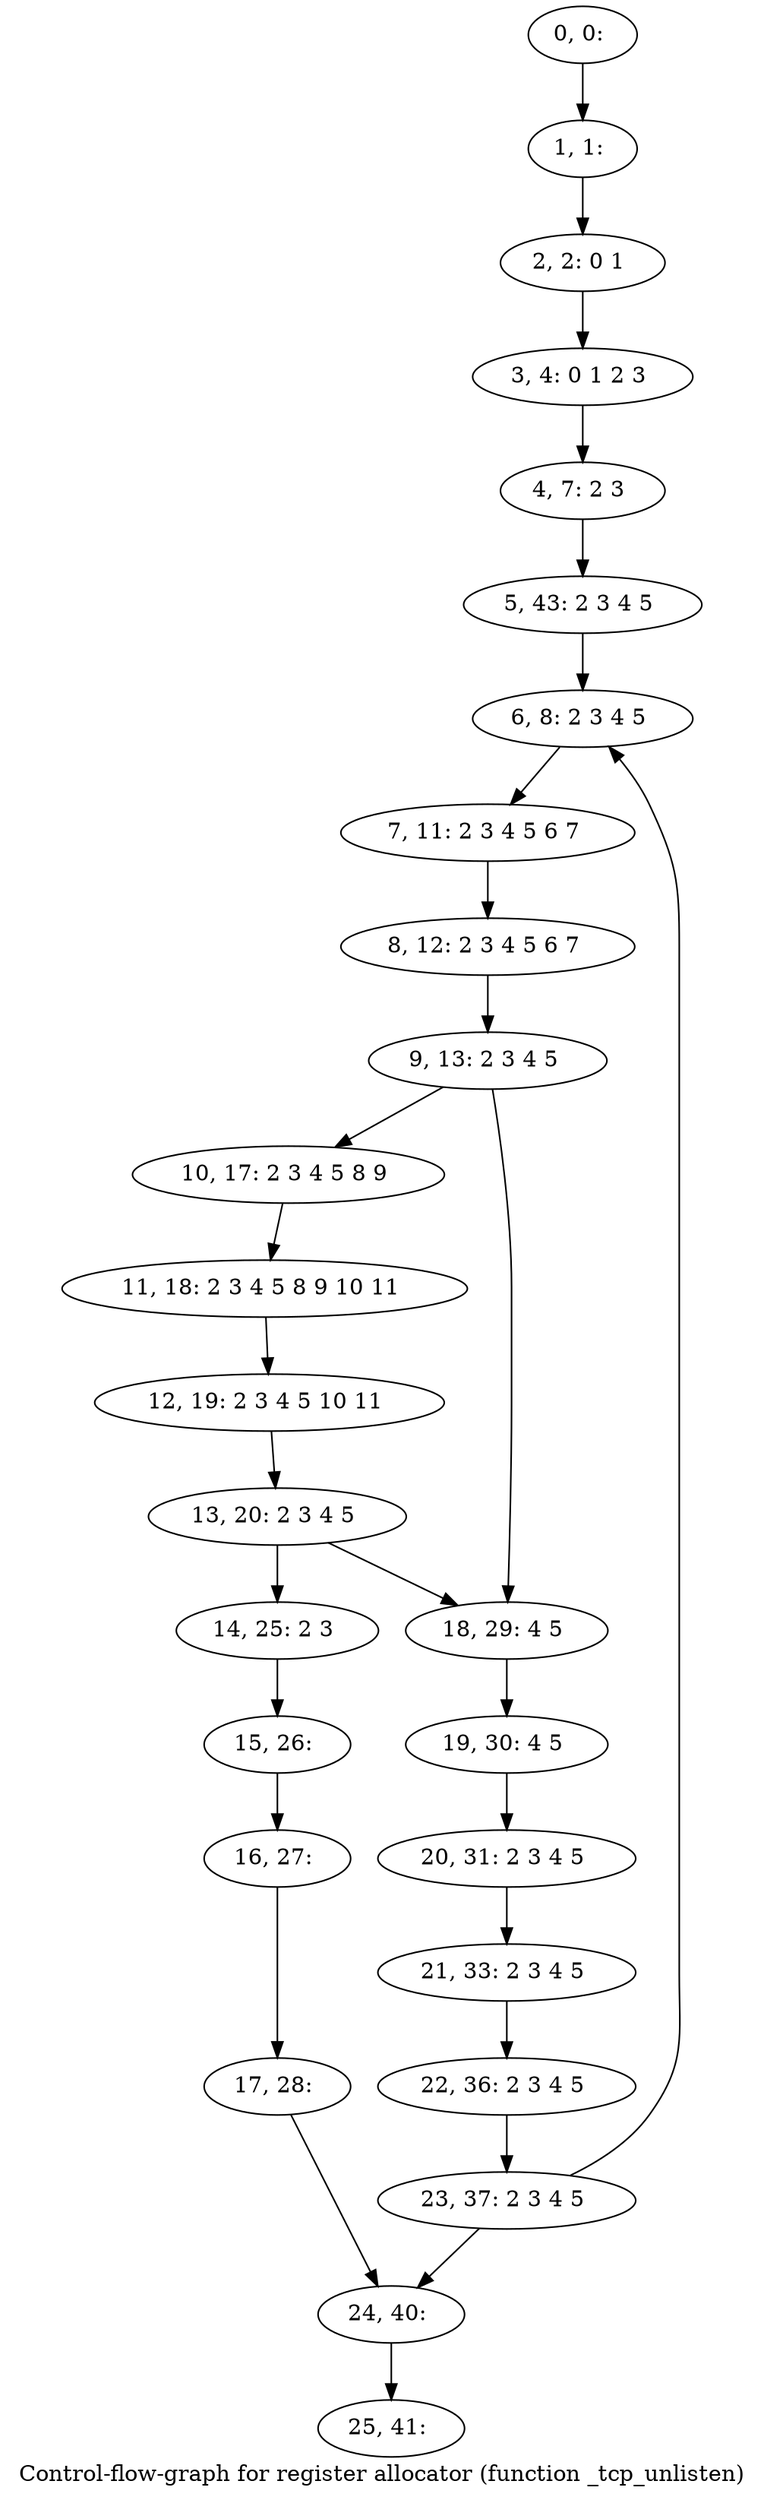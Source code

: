digraph G {
graph [label="Control-flow-graph for register allocator (function _tcp_unlisten)"]
0[label="0, 0: "];
1[label="1, 1: "];
2[label="2, 2: 0 1 "];
3[label="3, 4: 0 1 2 3 "];
4[label="4, 7: 2 3 "];
5[label="5, 43: 2 3 4 5 "];
6[label="6, 8: 2 3 4 5 "];
7[label="7, 11: 2 3 4 5 6 7 "];
8[label="8, 12: 2 3 4 5 6 7 "];
9[label="9, 13: 2 3 4 5 "];
10[label="10, 17: 2 3 4 5 8 9 "];
11[label="11, 18: 2 3 4 5 8 9 10 11 "];
12[label="12, 19: 2 3 4 5 10 11 "];
13[label="13, 20: 2 3 4 5 "];
14[label="14, 25: 2 3 "];
15[label="15, 26: "];
16[label="16, 27: "];
17[label="17, 28: "];
18[label="18, 29: 4 5 "];
19[label="19, 30: 4 5 "];
20[label="20, 31: 2 3 4 5 "];
21[label="21, 33: 2 3 4 5 "];
22[label="22, 36: 2 3 4 5 "];
23[label="23, 37: 2 3 4 5 "];
24[label="24, 40: "];
25[label="25, 41: "];
0->1 ;
1->2 ;
2->3 ;
3->4 ;
4->5 ;
5->6 ;
6->7 ;
7->8 ;
8->9 ;
9->10 ;
9->18 ;
10->11 ;
11->12 ;
12->13 ;
13->14 ;
13->18 ;
14->15 ;
15->16 ;
16->17 ;
17->24 ;
18->19 ;
19->20 ;
20->21 ;
21->22 ;
22->23 ;
23->24 ;
23->6 ;
24->25 ;
}
